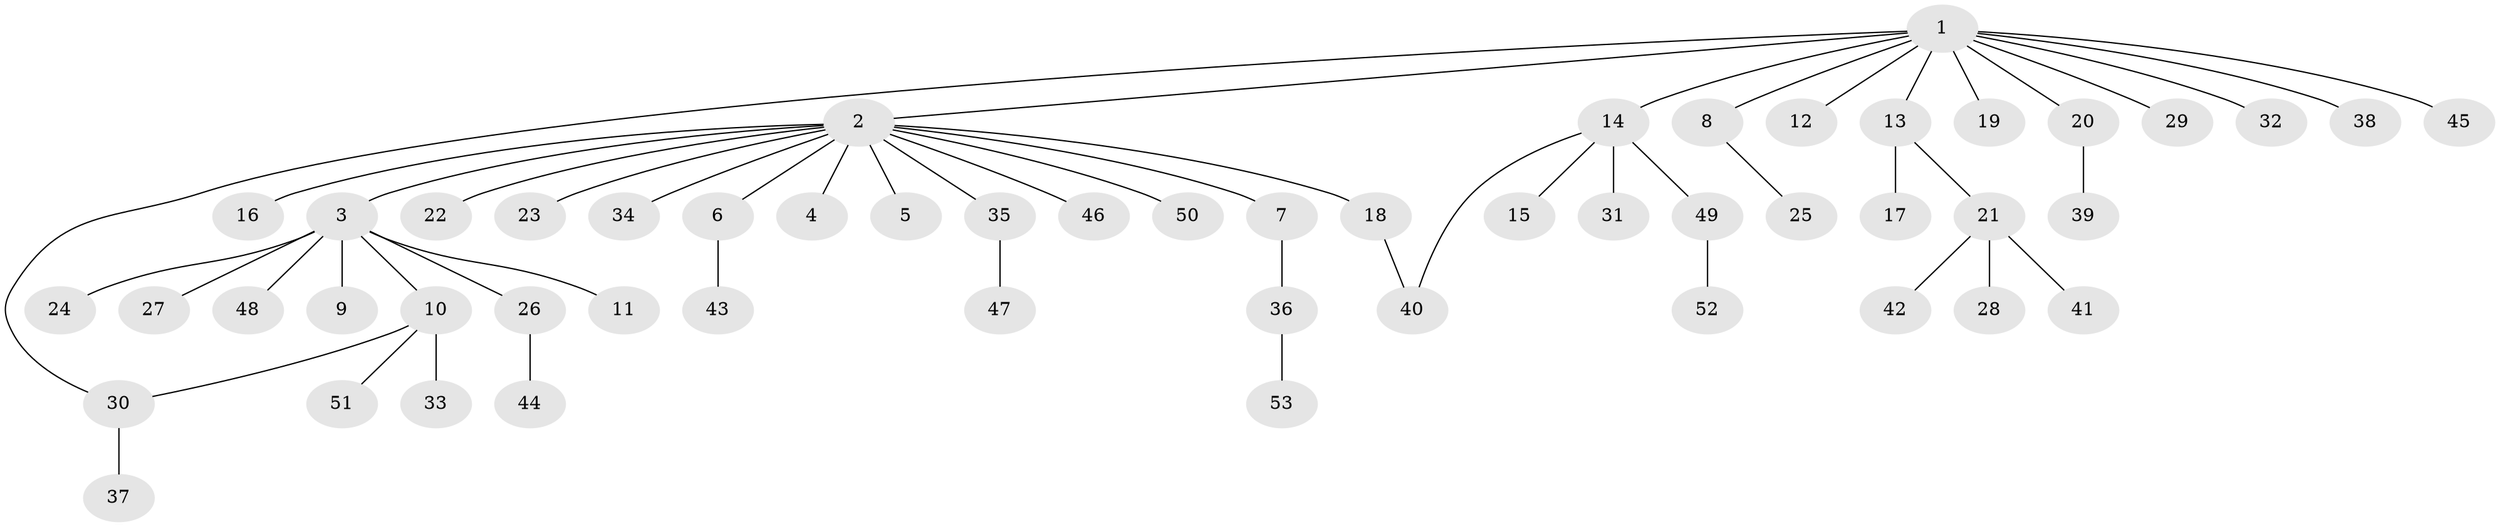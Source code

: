 // coarse degree distribution, {11: 0.025, 20: 0.025, 1: 0.8, 2: 0.075, 3: 0.025, 5: 0.05}
// Generated by graph-tools (version 1.1) at 2025/41/03/06/25 10:41:49]
// undirected, 53 vertices, 54 edges
graph export_dot {
graph [start="1"]
  node [color=gray90,style=filled];
  1;
  2;
  3;
  4;
  5;
  6;
  7;
  8;
  9;
  10;
  11;
  12;
  13;
  14;
  15;
  16;
  17;
  18;
  19;
  20;
  21;
  22;
  23;
  24;
  25;
  26;
  27;
  28;
  29;
  30;
  31;
  32;
  33;
  34;
  35;
  36;
  37;
  38;
  39;
  40;
  41;
  42;
  43;
  44;
  45;
  46;
  47;
  48;
  49;
  50;
  51;
  52;
  53;
  1 -- 2;
  1 -- 8;
  1 -- 12;
  1 -- 13;
  1 -- 14;
  1 -- 19;
  1 -- 20;
  1 -- 29;
  1 -- 30;
  1 -- 32;
  1 -- 38;
  1 -- 45;
  2 -- 3;
  2 -- 4;
  2 -- 5;
  2 -- 6;
  2 -- 7;
  2 -- 16;
  2 -- 18;
  2 -- 22;
  2 -- 23;
  2 -- 34;
  2 -- 35;
  2 -- 46;
  2 -- 50;
  3 -- 9;
  3 -- 10;
  3 -- 11;
  3 -- 24;
  3 -- 26;
  3 -- 27;
  3 -- 48;
  6 -- 43;
  7 -- 36;
  8 -- 25;
  10 -- 30;
  10 -- 33;
  10 -- 51;
  13 -- 17;
  13 -- 21;
  14 -- 15;
  14 -- 31;
  14 -- 40;
  14 -- 49;
  18 -- 40;
  20 -- 39;
  21 -- 28;
  21 -- 41;
  21 -- 42;
  26 -- 44;
  30 -- 37;
  35 -- 47;
  36 -- 53;
  49 -- 52;
}
